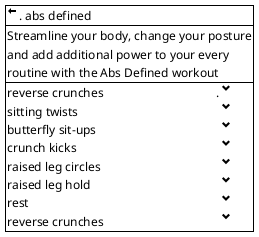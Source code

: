 @startsalt

{#
  {
    <&arrow-thick-left> | . abs defined
  }
  {
  Streamline your body, change your posture 
  and add additional power to your every
  routine with the Abs Defined workout
  }
  {
  reverse crunches                                    .| <&chevron-bottom>
  sitting twists | <&chevron-bottom>
  butterfly sit-ups | <&chevron-bottom>
  crunch kicks | <&chevron-bottom>
  raised leg circles | <&chevron-bottom>
  raised leg hold | <&chevron-bottom>
  rest | <&chevron-bottom>
  reverse crunches | <&chevron-bottom>
  }
}

@endsalt

